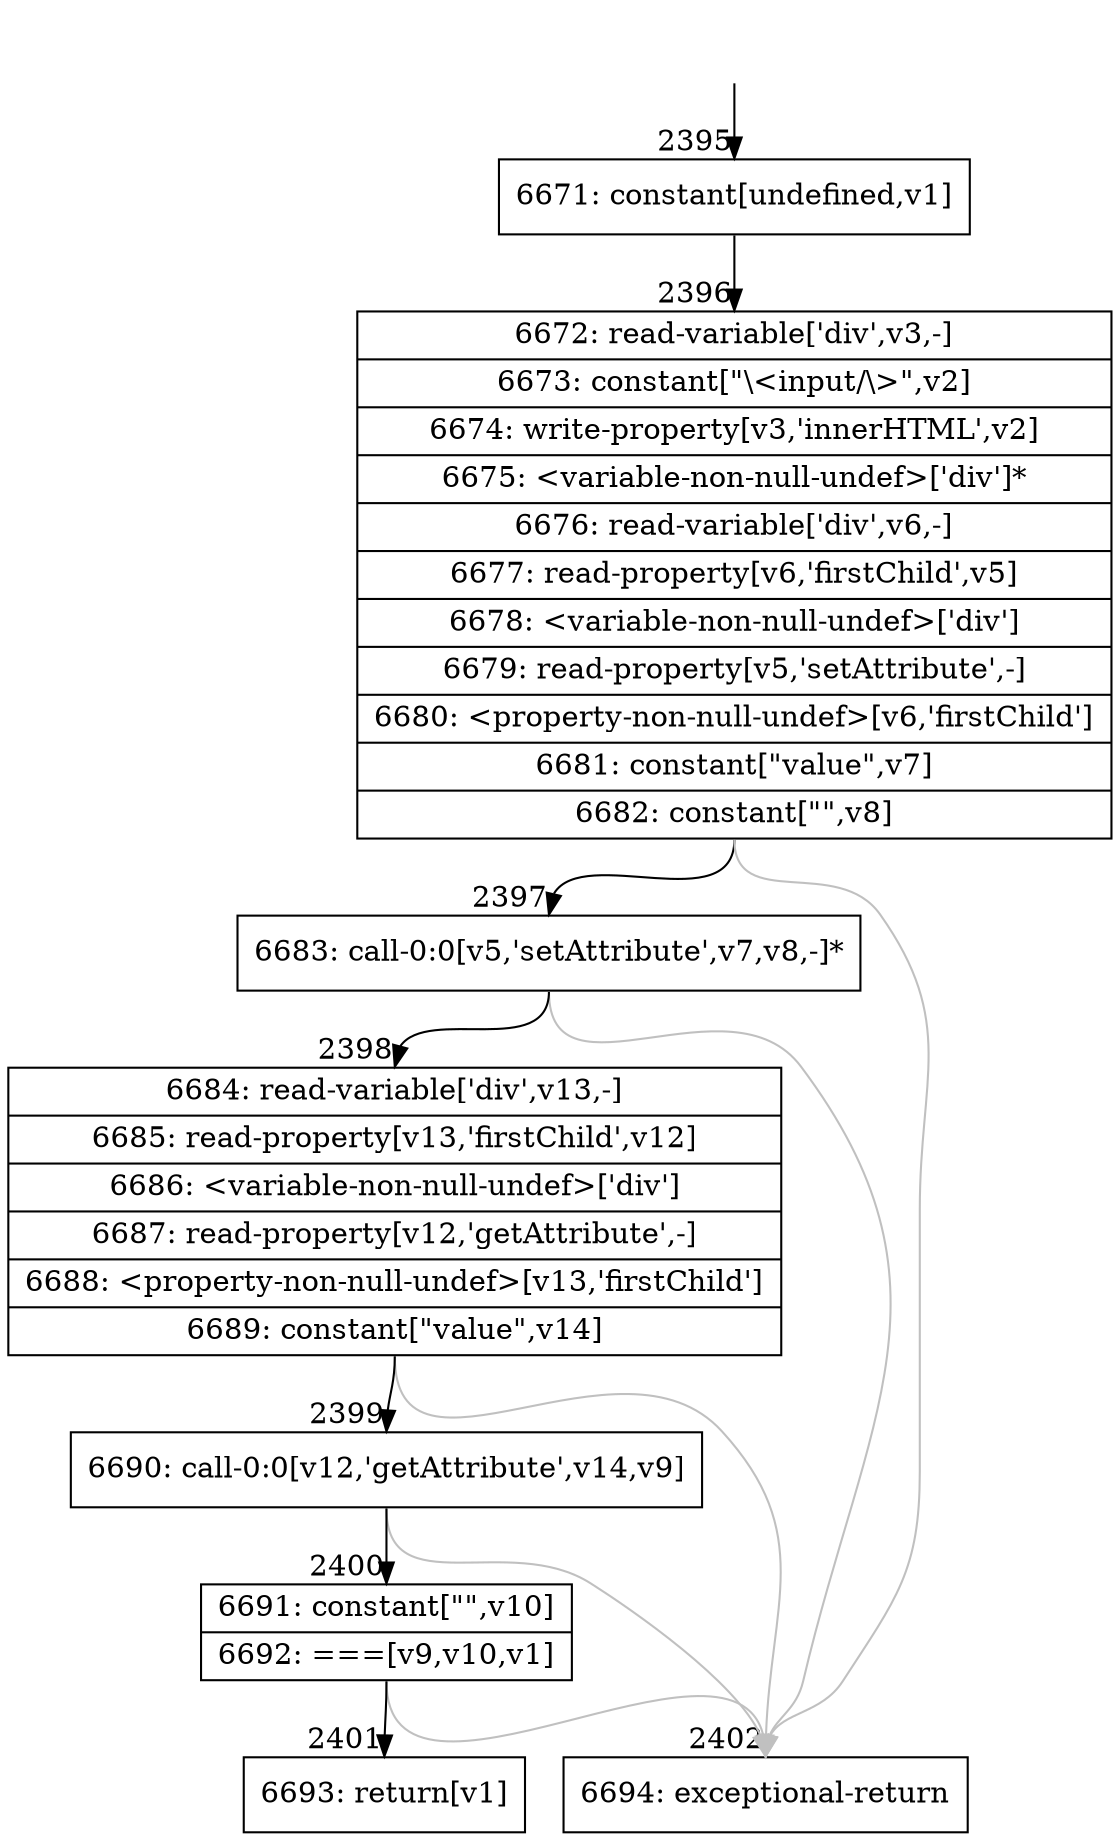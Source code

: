 digraph {
rankdir="TD"
BB_entry160[shape=none,label=""];
BB_entry160 -> BB2395 [tailport=s, headport=n, headlabel="    2395"]
BB2395 [shape=record label="{6671: constant[undefined,v1]}" ] 
BB2395 -> BB2396 [tailport=s, headport=n, headlabel="      2396"]
BB2396 [shape=record label="{6672: read-variable['div',v3,-]|6673: constant[\"\\\<input/\\\>\",v2]|6674: write-property[v3,'innerHTML',v2]|6675: \<variable-non-null-undef\>['div']*|6676: read-variable['div',v6,-]|6677: read-property[v6,'firstChild',v5]|6678: \<variable-non-null-undef\>['div']|6679: read-property[v5,'setAttribute',-]|6680: \<property-non-null-undef\>[v6,'firstChild']|6681: constant[\"value\",v7]|6682: constant[\"\",v8]}" ] 
BB2396 -> BB2397 [tailport=s, headport=n, headlabel="      2397"]
BB2396 -> BB2402 [tailport=s, headport=n, color=gray, headlabel="      2402"]
BB2397 [shape=record label="{6683: call-0:0[v5,'setAttribute',v7,v8,-]*}" ] 
BB2397 -> BB2398 [tailport=s, headport=n, headlabel="      2398"]
BB2397 -> BB2402 [tailport=s, headport=n, color=gray]
BB2398 [shape=record label="{6684: read-variable['div',v13,-]|6685: read-property[v13,'firstChild',v12]|6686: \<variable-non-null-undef\>['div']|6687: read-property[v12,'getAttribute',-]|6688: \<property-non-null-undef\>[v13,'firstChild']|6689: constant[\"value\",v14]}" ] 
BB2398 -> BB2399 [tailport=s, headport=n, headlabel="      2399"]
BB2398 -> BB2402 [tailport=s, headport=n, color=gray]
BB2399 [shape=record label="{6690: call-0:0[v12,'getAttribute',v14,v9]}" ] 
BB2399 -> BB2400 [tailport=s, headport=n, headlabel="      2400"]
BB2399 -> BB2402 [tailport=s, headport=n, color=gray]
BB2400 [shape=record label="{6691: constant[\"\",v10]|6692: ===[v9,v10,v1]}" ] 
BB2400 -> BB2401 [tailport=s, headport=n, headlabel="      2401"]
BB2400 -> BB2402 [tailport=s, headport=n, color=gray]
BB2401 [shape=record label="{6693: return[v1]}" ] 
BB2402 [shape=record label="{6694: exceptional-return}" ] 
}
